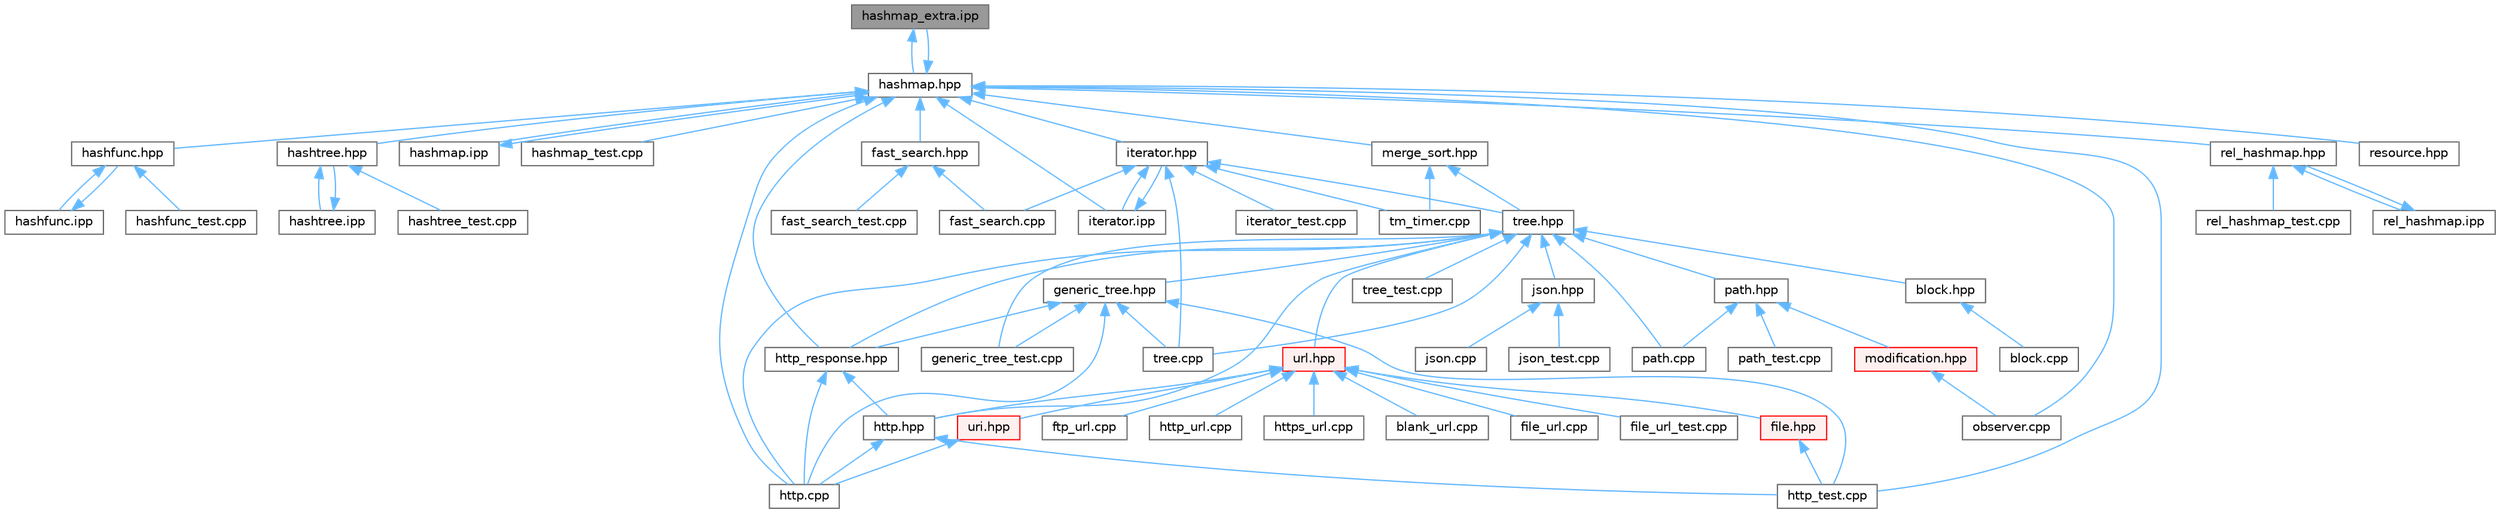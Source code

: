 digraph "hashmap_extra.ipp"
{
 // LATEX_PDF_SIZE
  bgcolor="transparent";
  edge [fontname=Helvetica,fontsize=10,labelfontname=Helvetica,labelfontsize=10];
  node [fontname=Helvetica,fontsize=10,shape=box,height=0.2,width=0.4];
  Node1 [label="hashmap_extra.ipp",height=0.2,width=0.4,color="gray40", fillcolor="grey60", style="filled", fontcolor="black",tooltip=" "];
  Node1 -> Node2 [dir="back",color="steelblue1",style="solid"];
  Node2 [label="hashmap.hpp",height=0.2,width=0.4,color="grey40", fillcolor="white", style="filled",URL="$hashmap_8hpp.html",tooltip=" "];
  Node2 -> Node3 [dir="back",color="steelblue1",style="solid"];
  Node3 [label="fast_search.hpp",height=0.2,width=0.4,color="grey40", fillcolor="white", style="filled",URL="$fast__search_8hpp.html",tooltip=" "];
  Node3 -> Node4 [dir="back",color="steelblue1",style="solid"];
  Node4 [label="fast_search.cpp",height=0.2,width=0.4,color="grey40", fillcolor="white", style="filled",URL="$fast__search_8cpp.html",tooltip=" "];
  Node3 -> Node5 [dir="back",color="steelblue1",style="solid"];
  Node5 [label="fast_search_test.cpp",height=0.2,width=0.4,color="grey40", fillcolor="white", style="filled",URL="$fast__search__test_8cpp.html",tooltip=" "];
  Node2 -> Node6 [dir="back",color="steelblue1",style="solid"];
  Node6 [label="hashfunc.hpp",height=0.2,width=0.4,color="grey40", fillcolor="white", style="filled",URL="$hashfunc_8hpp.html",tooltip=" "];
  Node6 -> Node7 [dir="back",color="steelblue1",style="solid"];
  Node7 [label="hashfunc.ipp",height=0.2,width=0.4,color="grey40", fillcolor="white", style="filled",URL="$hashfunc_8ipp.html",tooltip=" "];
  Node7 -> Node6 [dir="back",color="steelblue1",style="solid"];
  Node6 -> Node8 [dir="back",color="steelblue1",style="solid"];
  Node8 [label="hashfunc_test.cpp",height=0.2,width=0.4,color="grey40", fillcolor="white", style="filled",URL="$hashfunc__test_8cpp.html",tooltip=" "];
  Node2 -> Node9 [dir="back",color="steelblue1",style="solid"];
  Node9 [label="hashmap.ipp",height=0.2,width=0.4,color="grey40", fillcolor="white", style="filled",URL="$hashmap_8ipp.html",tooltip=" "];
  Node9 -> Node2 [dir="back",color="steelblue1",style="solid"];
  Node2 -> Node1 [dir="back",color="steelblue1",style="solid"];
  Node2 -> Node10 [dir="back",color="steelblue1",style="solid"];
  Node10 [label="hashmap_test.cpp",height=0.2,width=0.4,color="grey40", fillcolor="white", style="filled",URL="$hashmap__test_8cpp.html",tooltip=" "];
  Node2 -> Node11 [dir="back",color="steelblue1",style="solid"];
  Node11 [label="hashtree.hpp",height=0.2,width=0.4,color="grey40", fillcolor="white", style="filled",URL="$hashtree_8hpp.html",tooltip=" "];
  Node11 -> Node12 [dir="back",color="steelblue1",style="solid"];
  Node12 [label="hashtree.ipp",height=0.2,width=0.4,color="grey40", fillcolor="white", style="filled",URL="$hashtree_8ipp.html",tooltip=" "];
  Node12 -> Node11 [dir="back",color="steelblue1",style="solid"];
  Node11 -> Node13 [dir="back",color="steelblue1",style="solid"];
  Node13 [label="hashtree_test.cpp",height=0.2,width=0.4,color="grey40", fillcolor="white", style="filled",URL="$hashtree__test_8cpp.html",tooltip=" "];
  Node2 -> Node14 [dir="back",color="steelblue1",style="solid"];
  Node14 [label="http.cpp",height=0.2,width=0.4,color="grey40", fillcolor="white", style="filled",URL="$http_8cpp.html",tooltip=" "];
  Node2 -> Node15 [dir="back",color="steelblue1",style="solid"];
  Node15 [label="http_response.hpp",height=0.2,width=0.4,color="grey40", fillcolor="white", style="filled",URL="$http__response_8hpp.html",tooltip=" "];
  Node15 -> Node14 [dir="back",color="steelblue1",style="solid"];
  Node15 -> Node16 [dir="back",color="steelblue1",style="solid"];
  Node16 [label="http.hpp",height=0.2,width=0.4,color="grey40", fillcolor="white", style="filled",URL="$http_8hpp.html",tooltip=" "];
  Node16 -> Node14 [dir="back",color="steelblue1",style="solid"];
  Node16 -> Node17 [dir="back",color="steelblue1",style="solid"];
  Node17 [label="http_test.cpp",height=0.2,width=0.4,color="grey40", fillcolor="white", style="filled",URL="$http__test_8cpp.html",tooltip=" "];
  Node2 -> Node17 [dir="back",color="steelblue1",style="solid"];
  Node2 -> Node18 [dir="back",color="steelblue1",style="solid"];
  Node18 [label="iterator.hpp",height=0.2,width=0.4,color="grey40", fillcolor="white", style="filled",URL="$iterator_8hpp.html",tooltip=" "];
  Node18 -> Node4 [dir="back",color="steelblue1",style="solid"];
  Node18 -> Node19 [dir="back",color="steelblue1",style="solid"];
  Node19 [label="iterator.ipp",height=0.2,width=0.4,color="grey40", fillcolor="white", style="filled",URL="$iterator_8ipp.html",tooltip=" "];
  Node19 -> Node18 [dir="back",color="steelblue1",style="solid"];
  Node18 -> Node20 [dir="back",color="steelblue1",style="solid"];
  Node20 [label="iterator_test.cpp",height=0.2,width=0.4,color="grey40", fillcolor="white", style="filled",URL="$iterator__test_8cpp.html",tooltip=" "];
  Node18 -> Node21 [dir="back",color="steelblue1",style="solid"];
  Node21 [label="tm_timer.cpp",height=0.2,width=0.4,color="grey40", fillcolor="white", style="filled",URL="$tm__timer_8cpp.html",tooltip=" "];
  Node18 -> Node22 [dir="back",color="steelblue1",style="solid"];
  Node22 [label="tree.cpp",height=0.2,width=0.4,color="grey40", fillcolor="white", style="filled",URL="$tree_8cpp.html",tooltip=" "];
  Node18 -> Node23 [dir="back",color="steelblue1",style="solid"];
  Node23 [label="tree.hpp",height=0.2,width=0.4,color="grey40", fillcolor="white", style="filled",URL="$tree_8hpp.html",tooltip=" "];
  Node23 -> Node24 [dir="back",color="steelblue1",style="solid"];
  Node24 [label="block.hpp",height=0.2,width=0.4,color="grey40", fillcolor="white", style="filled",URL="$block_8hpp.html",tooltip=" "];
  Node24 -> Node25 [dir="back",color="steelblue1",style="solid"];
  Node25 [label="block.cpp",height=0.2,width=0.4,color="grey40", fillcolor="white", style="filled",URL="$block_8cpp.html",tooltip=" "];
  Node23 -> Node26 [dir="back",color="steelblue1",style="solid"];
  Node26 [label="generic_tree.hpp",height=0.2,width=0.4,color="grey40", fillcolor="white", style="filled",URL="$generic__tree_8hpp.html",tooltip=" "];
  Node26 -> Node27 [dir="back",color="steelblue1",style="solid"];
  Node27 [label="generic_tree_test.cpp",height=0.2,width=0.4,color="grey40", fillcolor="white", style="filled",URL="$generic__tree__test_8cpp.html",tooltip=" "];
  Node26 -> Node14 [dir="back",color="steelblue1",style="solid"];
  Node26 -> Node15 [dir="back",color="steelblue1",style="solid"];
  Node26 -> Node17 [dir="back",color="steelblue1",style="solid"];
  Node26 -> Node22 [dir="back",color="steelblue1",style="solid"];
  Node23 -> Node27 [dir="back",color="steelblue1",style="solid"];
  Node23 -> Node14 [dir="back",color="steelblue1",style="solid"];
  Node23 -> Node16 [dir="back",color="steelblue1",style="solid"];
  Node23 -> Node15 [dir="back",color="steelblue1",style="solid"];
  Node23 -> Node28 [dir="back",color="steelblue1",style="solid"];
  Node28 [label="json.hpp",height=0.2,width=0.4,color="grey40", fillcolor="white", style="filled",URL="$json_8hpp.html",tooltip=" "];
  Node28 -> Node29 [dir="back",color="steelblue1",style="solid"];
  Node29 [label="json.cpp",height=0.2,width=0.4,color="grey40", fillcolor="white", style="filled",URL="$json_8cpp.html",tooltip=" "];
  Node28 -> Node30 [dir="back",color="steelblue1",style="solid"];
  Node30 [label="json_test.cpp",height=0.2,width=0.4,color="grey40", fillcolor="white", style="filled",URL="$json__test_8cpp.html",tooltip=" "];
  Node23 -> Node31 [dir="back",color="steelblue1",style="solid"];
  Node31 [label="path.cpp",height=0.2,width=0.4,color="grey40", fillcolor="white", style="filled",URL="$path_8cpp.html",tooltip=" "];
  Node23 -> Node32 [dir="back",color="steelblue1",style="solid"];
  Node32 [label="path.hpp",height=0.2,width=0.4,color="grey40", fillcolor="white", style="filled",URL="$path_8hpp.html",tooltip=" "];
  Node32 -> Node33 [dir="back",color="steelblue1",style="solid"];
  Node33 [label="modification.hpp",height=0.2,width=0.4,color="red", fillcolor="#FFF0F0", style="filled",URL="$modification_8hpp.html",tooltip=" "];
  Node33 -> Node36 [dir="back",color="steelblue1",style="solid"];
  Node36 [label="observer.cpp",height=0.2,width=0.4,color="grey40", fillcolor="white", style="filled",URL="$observer_8cpp.html",tooltip=" "];
  Node32 -> Node31 [dir="back",color="steelblue1",style="solid"];
  Node32 -> Node37 [dir="back",color="steelblue1",style="solid"];
  Node37 [label="path_test.cpp",height=0.2,width=0.4,color="grey40", fillcolor="white", style="filled",URL="$path__test_8cpp.html",tooltip=" "];
  Node23 -> Node22 [dir="back",color="steelblue1",style="solid"];
  Node23 -> Node38 [dir="back",color="steelblue1",style="solid"];
  Node38 [label="tree_test.cpp",height=0.2,width=0.4,color="grey40", fillcolor="white", style="filled",URL="$tree__test_8cpp.html",tooltip=" "];
  Node23 -> Node39 [dir="back",color="steelblue1",style="solid"];
  Node39 [label="url.hpp",height=0.2,width=0.4,color="red", fillcolor="#FFF0F0", style="filled",URL="$url_8hpp.html",tooltip=" "];
  Node39 -> Node40 [dir="back",color="steelblue1",style="solid"];
  Node40 [label="blank_url.cpp",height=0.2,width=0.4,color="grey40", fillcolor="white", style="filled",URL="$blank__url_8cpp.html",tooltip=" "];
  Node39 -> Node41 [dir="back",color="steelblue1",style="solid"];
  Node41 [label="file.hpp",height=0.2,width=0.4,color="red", fillcolor="#FFF0F0", style="filled",URL="$file_8hpp.html",tooltip=" "];
  Node41 -> Node17 [dir="back",color="steelblue1",style="solid"];
  Node39 -> Node44 [dir="back",color="steelblue1",style="solid"];
  Node44 [label="file_url.cpp",height=0.2,width=0.4,color="grey40", fillcolor="white", style="filled",URL="$file__url_8cpp.html",tooltip=" "];
  Node39 -> Node45 [dir="back",color="steelblue1",style="solid"];
  Node45 [label="file_url_test.cpp",height=0.2,width=0.4,color="grey40", fillcolor="white", style="filled",URL="$file__url__test_8cpp.html",tooltip=" "];
  Node39 -> Node46 [dir="back",color="steelblue1",style="solid"];
  Node46 [label="ftp_url.cpp",height=0.2,width=0.4,color="grey40", fillcolor="white", style="filled",URL="$ftp__url_8cpp.html",tooltip=" "];
  Node39 -> Node16 [dir="back",color="steelblue1",style="solid"];
  Node39 -> Node47 [dir="back",color="steelblue1",style="solid"];
  Node47 [label="http_url.cpp",height=0.2,width=0.4,color="grey40", fillcolor="white", style="filled",URL="$http__url_8cpp.html",tooltip=" "];
  Node39 -> Node48 [dir="back",color="steelblue1",style="solid"];
  Node48 [label="https_url.cpp",height=0.2,width=0.4,color="grey40", fillcolor="white", style="filled",URL="$https__url_8cpp.html",tooltip=" "];
  Node39 -> Node49 [dir="back",color="steelblue1",style="solid"];
  Node49 [label="uri.hpp",height=0.2,width=0.4,color="red", fillcolor="#FFF0F0", style="filled",URL="$uri_8hpp.html",tooltip=" "];
  Node49 -> Node14 [dir="back",color="steelblue1",style="solid"];
  Node2 -> Node19 [dir="back",color="steelblue1",style="solid"];
  Node2 -> Node53 [dir="back",color="steelblue1",style="solid"];
  Node53 [label="merge_sort.hpp",height=0.2,width=0.4,color="grey40", fillcolor="white", style="filled",URL="$merge__sort_8hpp.html",tooltip=" "];
  Node53 -> Node21 [dir="back",color="steelblue1",style="solid"];
  Node53 -> Node23 [dir="back",color="steelblue1",style="solid"];
  Node2 -> Node36 [dir="back",color="steelblue1",style="solid"];
  Node2 -> Node54 [dir="back",color="steelblue1",style="solid"];
  Node54 [label="rel_hashmap.hpp",height=0.2,width=0.4,color="grey40", fillcolor="white", style="filled",URL="$rel__hashmap_8hpp.html",tooltip=" "];
  Node54 -> Node55 [dir="back",color="steelblue1",style="solid"];
  Node55 [label="rel_hashmap.ipp",height=0.2,width=0.4,color="grey40", fillcolor="white", style="filled",URL="$rel__hashmap_8ipp.html",tooltip=" "];
  Node55 -> Node54 [dir="back",color="steelblue1",style="solid"];
  Node54 -> Node56 [dir="back",color="steelblue1",style="solid"];
  Node56 [label="rel_hashmap_test.cpp",height=0.2,width=0.4,color="grey40", fillcolor="white", style="filled",URL="$rel__hashmap__test_8cpp.html",tooltip=" "];
  Node2 -> Node57 [dir="back",color="steelblue1",style="solid"];
  Node57 [label="resource.hpp",height=0.2,width=0.4,color="grey40", fillcolor="white", style="filled",URL="$resource_8hpp.html",tooltip=" "];
}
